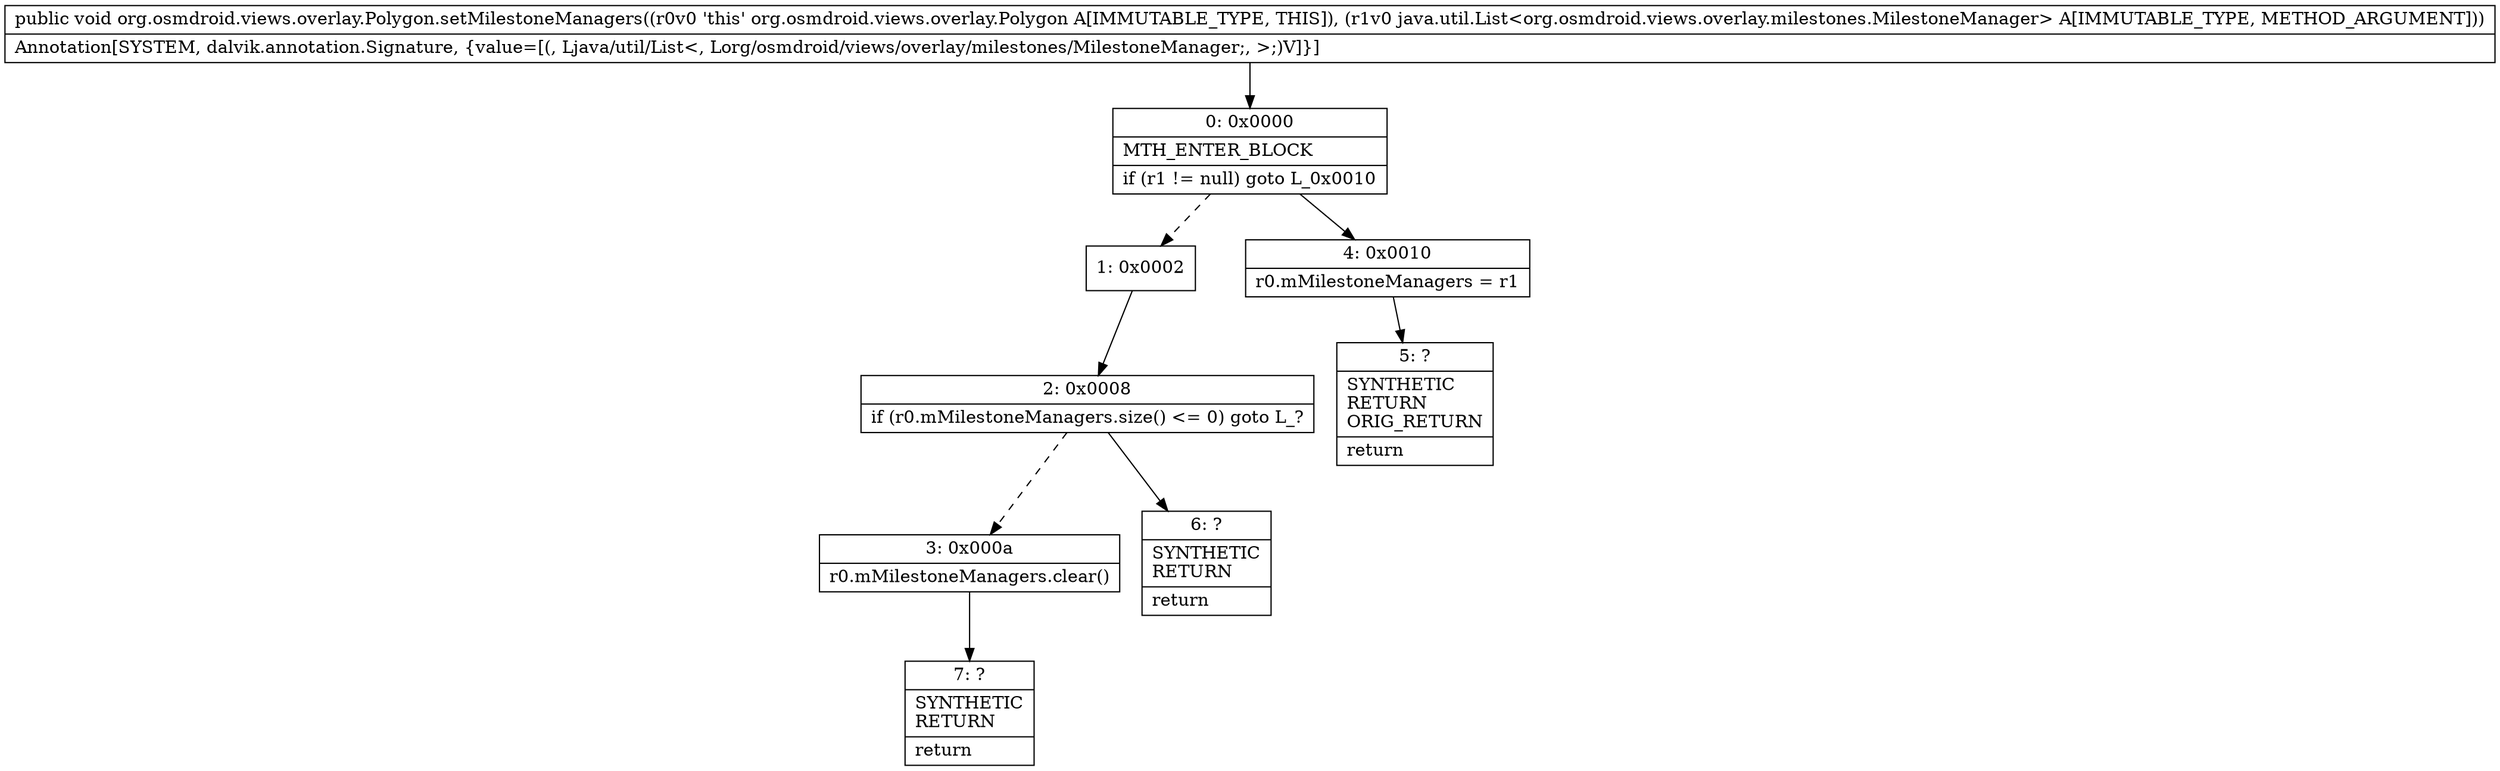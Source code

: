 digraph "CFG fororg.osmdroid.views.overlay.Polygon.setMilestoneManagers(Ljava\/util\/List;)V" {
Node_0 [shape=record,label="{0\:\ 0x0000|MTH_ENTER_BLOCK\l|if (r1 != null) goto L_0x0010\l}"];
Node_1 [shape=record,label="{1\:\ 0x0002}"];
Node_2 [shape=record,label="{2\:\ 0x0008|if (r0.mMilestoneManagers.size() \<= 0) goto L_?\l}"];
Node_3 [shape=record,label="{3\:\ 0x000a|r0.mMilestoneManagers.clear()\l}"];
Node_4 [shape=record,label="{4\:\ 0x0010|r0.mMilestoneManagers = r1\l}"];
Node_5 [shape=record,label="{5\:\ ?|SYNTHETIC\lRETURN\lORIG_RETURN\l|return\l}"];
Node_6 [shape=record,label="{6\:\ ?|SYNTHETIC\lRETURN\l|return\l}"];
Node_7 [shape=record,label="{7\:\ ?|SYNTHETIC\lRETURN\l|return\l}"];
MethodNode[shape=record,label="{public void org.osmdroid.views.overlay.Polygon.setMilestoneManagers((r0v0 'this' org.osmdroid.views.overlay.Polygon A[IMMUTABLE_TYPE, THIS]), (r1v0 java.util.List\<org.osmdroid.views.overlay.milestones.MilestoneManager\> A[IMMUTABLE_TYPE, METHOD_ARGUMENT]))  | Annotation[SYSTEM, dalvik.annotation.Signature, \{value=[(, Ljava\/util\/List\<, Lorg\/osmdroid\/views\/overlay\/milestones\/MilestoneManager;, \>;)V]\}]\l}"];
MethodNode -> Node_0;
Node_0 -> Node_1[style=dashed];
Node_0 -> Node_4;
Node_1 -> Node_2;
Node_2 -> Node_3[style=dashed];
Node_2 -> Node_6;
Node_3 -> Node_7;
Node_4 -> Node_5;
}

